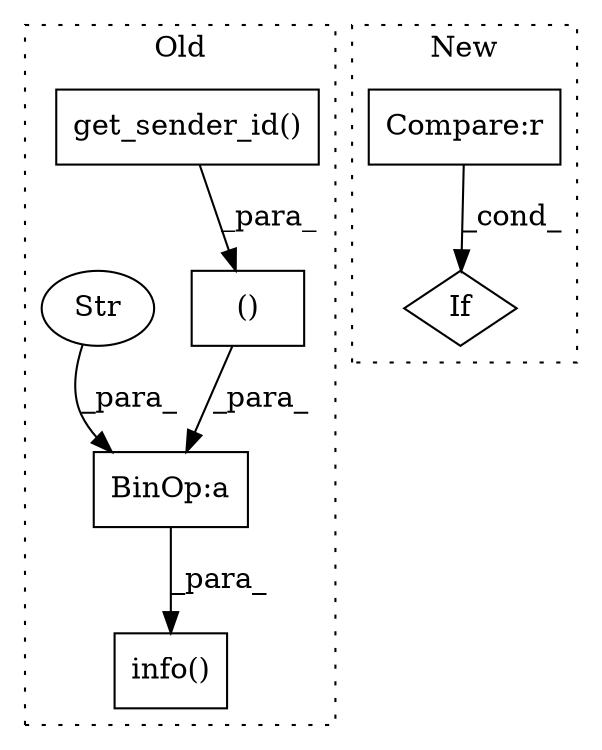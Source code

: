 digraph G {
subgraph cluster0 {
1 [label="get_sender_id()" a="75" s="6739" l="20" shape="box"];
3 [label="()" a="54" s="6759" l="28" shape="box"];
4 [label="BinOp:a" a="82" s="6723" l="15" shape="box"];
5 [label="Str" a="66" s="6665" l="58" shape="ellipse"];
6 [label="info()" a="75" s="6639,6788" l="26,10" shape="box"];
label = "Old";
style="dotted";
}
subgraph cluster1 {
2 [label="If" a="96" s="5904" l="3" shape="diamond"];
7 [label="Compare:r" a="40" s="5907" l="24" shape="box"];
label = "New";
style="dotted";
}
1 -> 3 [label="_para_"];
3 -> 4 [label="_para_"];
4 -> 6 [label="_para_"];
5 -> 4 [label="_para_"];
7 -> 2 [label="_cond_"];
}